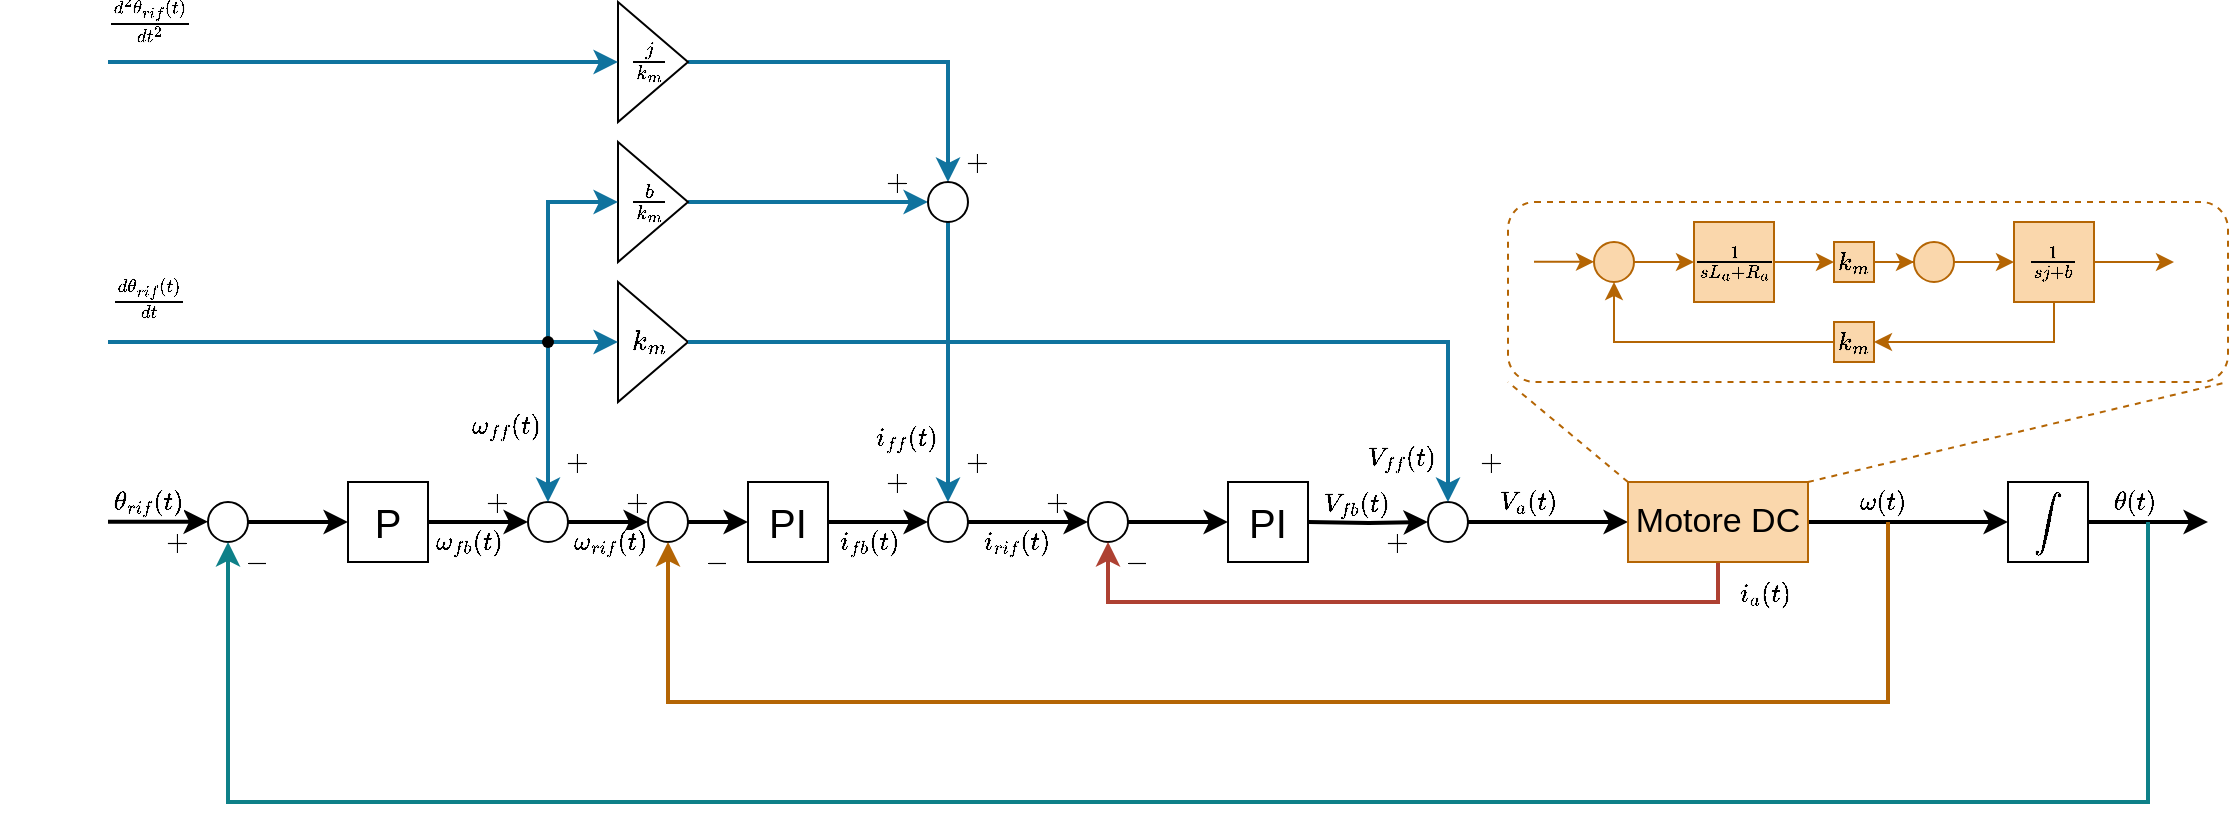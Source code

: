 <mxfile version="24.7.17">
  <diagram name="Pagina-1" id="4A0oew8YUE4pxpGcEKqX">
    <mxGraphModel dx="1183" dy="685" grid="1" gridSize="10" guides="1" tooltips="1" connect="1" arrows="1" fold="1" page="1" pageScale="1" pageWidth="827" pageHeight="1169" math="1" shadow="0">
      <root>
        <mxCell id="0" />
        <mxCell id="1" parent="0" />
        <mxCell id="kP2N72a48AvkfkjGi34w-88" value="" style="rounded=1;whiteSpace=wrap;html=1;fillColor=none;strokeColor=#b46504;dashed=1;" parent="1" vertex="1">
          <mxGeometry x="820" y="300" width="360" height="90" as="geometry" />
        </mxCell>
        <mxCell id="kP2N72a48AvkfkjGi34w-89" style="edgeStyle=orthogonalEdgeStyle;rounded=0;orthogonalLoop=1;jettySize=auto;html=1;entryX=0;entryY=0.5;entryDx=0;entryDy=0;strokeWidth=2;" parent="1" source="kP2N72a48AvkfkjGi34w-90" target="kP2N72a48AvkfkjGi34w-93" edge="1">
          <mxGeometry relative="1" as="geometry" />
        </mxCell>
        <mxCell id="kP2N72a48AvkfkjGi34w-90" value="" style="ellipse;whiteSpace=wrap;html=1;aspect=fixed;fillColor=none;" parent="1" vertex="1">
          <mxGeometry x="170" y="450" width="20" height="20" as="geometry" />
        </mxCell>
        <mxCell id="kP2N72a48AvkfkjGi34w-91" style="edgeStyle=orthogonalEdgeStyle;rounded=0;orthogonalLoop=1;jettySize=auto;html=1;entryX=0;entryY=0.5;entryDx=0;entryDy=0;strokeWidth=2;" parent="1" source="kP2N72a48AvkfkjGi34w-93" target="kP2N72a48AvkfkjGi34w-96" edge="1">
          <mxGeometry relative="1" as="geometry" />
        </mxCell>
        <mxCell id="kP2N72a48AvkfkjGi34w-92" value="\(\omega_{fb}(t)\)" style="edgeLabel;html=1;align=center;verticalAlign=middle;resizable=0;points=[];" parent="kP2N72a48AvkfkjGi34w-91" vertex="1" connectable="0">
          <mxGeometry x="-0.2" y="-1" relative="1" as="geometry">
            <mxPoint y="9" as="offset" />
          </mxGeometry>
        </mxCell>
        <mxCell id="kP2N72a48AvkfkjGi34w-93" value="P" style="rounded=0;whiteSpace=wrap;html=1;fillColor=none;fontSize=20;" parent="1" vertex="1">
          <mxGeometry x="240" y="440" width="40" height="40" as="geometry" />
        </mxCell>
        <mxCell id="kP2N72a48AvkfkjGi34w-94" style="edgeStyle=orthogonalEdgeStyle;rounded=0;orthogonalLoop=1;jettySize=auto;html=1;entryX=0;entryY=0.5;entryDx=0;entryDy=0;strokeWidth=2;" parent="1" source="kP2N72a48AvkfkjGi34w-96" target="kP2N72a48AvkfkjGi34w-98" edge="1">
          <mxGeometry relative="1" as="geometry" />
        </mxCell>
        <mxCell id="kP2N72a48AvkfkjGi34w-95" value="\(\omega_{rif}(t)\)" style="edgeLabel;html=1;align=center;verticalAlign=middle;resizable=0;points=[];" parent="kP2N72a48AvkfkjGi34w-94" vertex="1" connectable="0">
          <mxGeometry x="-0.432" relative="1" as="geometry">
            <mxPoint x="9" y="10" as="offset" />
          </mxGeometry>
        </mxCell>
        <mxCell id="kP2N72a48AvkfkjGi34w-96" value="" style="ellipse;whiteSpace=wrap;html=1;aspect=fixed;fillColor=none;" parent="1" vertex="1">
          <mxGeometry x="330" y="450" width="20" height="20" as="geometry" />
        </mxCell>
        <mxCell id="kP2N72a48AvkfkjGi34w-97" style="edgeStyle=orthogonalEdgeStyle;rounded=0;orthogonalLoop=1;jettySize=auto;html=1;entryX=0;entryY=0.5;entryDx=0;entryDy=0;strokeWidth=2;" parent="1" source="kP2N72a48AvkfkjGi34w-98" target="kP2N72a48AvkfkjGi34w-101" edge="1">
          <mxGeometry relative="1" as="geometry" />
        </mxCell>
        <mxCell id="kP2N72a48AvkfkjGi34w-98" value="" style="ellipse;whiteSpace=wrap;html=1;aspect=fixed;fillColor=none;" parent="1" vertex="1">
          <mxGeometry x="390" y="450" width="20" height="20" as="geometry" />
        </mxCell>
        <mxCell id="kP2N72a48AvkfkjGi34w-99" style="edgeStyle=orthogonalEdgeStyle;rounded=0;orthogonalLoop=1;jettySize=auto;html=1;entryX=0;entryY=0.5;entryDx=0;entryDy=0;strokeWidth=2;" parent="1" source="kP2N72a48AvkfkjGi34w-101" target="kP2N72a48AvkfkjGi34w-104" edge="1">
          <mxGeometry relative="1" as="geometry" />
        </mxCell>
        <mxCell id="kP2N72a48AvkfkjGi34w-100" value="\(i_{fb}(t)\)" style="edgeLabel;html=1;align=center;verticalAlign=middle;resizable=0;points=[];" parent="kP2N72a48AvkfkjGi34w-99" vertex="1" connectable="0">
          <mxGeometry x="-0.271" y="1" relative="1" as="geometry">
            <mxPoint x="2" y="11" as="offset" />
          </mxGeometry>
        </mxCell>
        <mxCell id="kP2N72a48AvkfkjGi34w-101" value="PI" style="rounded=0;whiteSpace=wrap;html=1;fillColor=none;fontSize=20;" parent="1" vertex="1">
          <mxGeometry x="440" y="440" width="40" height="40" as="geometry" />
        </mxCell>
        <mxCell id="kP2N72a48AvkfkjGi34w-102" style="edgeStyle=orthogonalEdgeStyle;rounded=0;orthogonalLoop=1;jettySize=auto;html=1;entryX=0;entryY=0.5;entryDx=0;entryDy=0;strokeWidth=2;" parent="1" source="kP2N72a48AvkfkjGi34w-104" target="kP2N72a48AvkfkjGi34w-112" edge="1">
          <mxGeometry relative="1" as="geometry" />
        </mxCell>
        <mxCell id="kP2N72a48AvkfkjGi34w-103" value="\(i_{rif}(t)\)" style="edgeLabel;html=1;align=center;verticalAlign=middle;resizable=0;points=[];" parent="kP2N72a48AvkfkjGi34w-102" vertex="1" connectable="0">
          <mxGeometry x="-0.217" y="1" relative="1" as="geometry">
            <mxPoint y="11" as="offset" />
          </mxGeometry>
        </mxCell>
        <mxCell id="kP2N72a48AvkfkjGi34w-104" value="" style="ellipse;whiteSpace=wrap;html=1;aspect=fixed;fillColor=none;" parent="1" vertex="1">
          <mxGeometry x="530" y="450" width="20" height="20" as="geometry" />
        </mxCell>
        <mxCell id="kP2N72a48AvkfkjGi34w-105" style="edgeStyle=orthogonalEdgeStyle;rounded=0;orthogonalLoop=1;jettySize=auto;html=1;entryX=0;entryY=0.5;entryDx=0;entryDy=0;strokeWidth=2;" parent="1" edge="1">
          <mxGeometry relative="1" as="geometry">
            <mxPoint x="120" y="459.83" as="sourcePoint" />
            <mxPoint x="170" y="459.83" as="targetPoint" />
          </mxGeometry>
        </mxCell>
        <mxCell id="kP2N72a48AvkfkjGi34w-106" value="\(\theta_{rif}(t)\)" style="edgeLabel;html=1;align=center;verticalAlign=middle;resizable=0;points=[];" parent="kP2N72a48AvkfkjGi34w-105" vertex="1" connectable="0">
          <mxGeometry x="-0.64" relative="1" as="geometry">
            <mxPoint x="11" y="-10" as="offset" />
          </mxGeometry>
        </mxCell>
        <mxCell id="kP2N72a48AvkfkjGi34w-107" value="\(+\)" style="text;html=1;align=center;verticalAlign=middle;whiteSpace=wrap;rounded=0;" parent="1" vertex="1">
          <mxGeometry x="140" y="460" width="30" height="20" as="geometry" />
        </mxCell>
        <mxCell id="kP2N72a48AvkfkjGi34w-108" value="\(-\)" style="text;html=1;align=center;verticalAlign=middle;whiteSpace=wrap;rounded=0;" parent="1" vertex="1">
          <mxGeometry x="180" y="470" width="30" height="20" as="geometry" />
        </mxCell>
        <mxCell id="kP2N72a48AvkfkjGi34w-109" value="\(+\)" style="text;html=1;align=center;verticalAlign=middle;whiteSpace=wrap;rounded=0;" parent="1" vertex="1">
          <mxGeometry x="300" y="440" width="30" height="20" as="geometry" />
        </mxCell>
        <mxCell id="kP2N72a48AvkfkjGi34w-110" value="\(+\)" style="text;html=1;align=center;verticalAlign=middle;whiteSpace=wrap;rounded=0;" parent="1" vertex="1">
          <mxGeometry x="340" y="420" width="30" height="20" as="geometry" />
        </mxCell>
        <mxCell id="kP2N72a48AvkfkjGi34w-111" style="edgeStyle=orthogonalEdgeStyle;rounded=0;orthogonalLoop=1;jettySize=auto;html=1;entryX=0;entryY=0.5;entryDx=0;entryDy=0;strokeWidth=2;" parent="1" source="kP2N72a48AvkfkjGi34w-112" target="kP2N72a48AvkfkjGi34w-113" edge="1">
          <mxGeometry relative="1" as="geometry" />
        </mxCell>
        <mxCell id="kP2N72a48AvkfkjGi34w-112" value="" style="ellipse;whiteSpace=wrap;html=1;aspect=fixed;fillColor=none;" parent="1" vertex="1">
          <mxGeometry x="610" y="450" width="20" height="20" as="geometry" />
        </mxCell>
        <mxCell id="kP2N72a48AvkfkjGi34w-113" value="PI" style="rounded=0;whiteSpace=wrap;html=1;fillColor=none;fontSize=20;" parent="1" vertex="1">
          <mxGeometry x="680" y="440" width="40" height="40" as="geometry" />
        </mxCell>
        <mxCell id="kP2N72a48AvkfkjGi34w-114" style="edgeStyle=orthogonalEdgeStyle;rounded=0;orthogonalLoop=1;jettySize=auto;html=1;entryX=0;entryY=0.5;entryDx=0;entryDy=0;strokeWidth=2;" parent="1" target="kP2N72a48AvkfkjGi34w-118" edge="1">
          <mxGeometry relative="1" as="geometry">
            <mxPoint x="720" y="460" as="sourcePoint" />
          </mxGeometry>
        </mxCell>
        <mxCell id="kP2N72a48AvkfkjGi34w-115" value="\(V_{fb}(t)\)" style="edgeLabel;html=1;align=center;verticalAlign=middle;resizable=0;points=[];" parent="kP2N72a48AvkfkjGi34w-114" vertex="1" connectable="0">
          <mxGeometry x="-0.217" y="1" relative="1" as="geometry">
            <mxPoint y="-9" as="offset" />
          </mxGeometry>
        </mxCell>
        <mxCell id="kP2N72a48AvkfkjGi34w-116" style="edgeStyle=orthogonalEdgeStyle;rounded=0;orthogonalLoop=1;jettySize=auto;html=1;strokeWidth=2;" parent="1" source="kP2N72a48AvkfkjGi34w-118" edge="1">
          <mxGeometry relative="1" as="geometry">
            <mxPoint x="880" y="460" as="targetPoint" />
          </mxGeometry>
        </mxCell>
        <mxCell id="kP2N72a48AvkfkjGi34w-117" value="\(V_a(t)\)" style="edgeLabel;html=1;align=center;verticalAlign=middle;resizable=0;points=[];" parent="kP2N72a48AvkfkjGi34w-116" vertex="1" connectable="0">
          <mxGeometry x="-0.261" relative="1" as="geometry">
            <mxPoint y="-10" as="offset" />
          </mxGeometry>
        </mxCell>
        <mxCell id="kP2N72a48AvkfkjGi34w-118" value="" style="ellipse;whiteSpace=wrap;html=1;aspect=fixed;fillColor=none;" parent="1" vertex="1">
          <mxGeometry x="780" y="450" width="20" height="20" as="geometry" />
        </mxCell>
        <mxCell id="kP2N72a48AvkfkjGi34w-119" style="edgeStyle=orthogonalEdgeStyle;rounded=0;orthogonalLoop=1;jettySize=auto;html=1;strokeWidth=2;" parent="1" source="kP2N72a48AvkfkjGi34w-122" edge="1">
          <mxGeometry relative="1" as="geometry">
            <mxPoint x="1070" y="460" as="targetPoint" />
          </mxGeometry>
        </mxCell>
        <mxCell id="kP2N72a48AvkfkjGi34w-120" value="\(\omega(t)\)" style="edgeLabel;html=1;align=center;verticalAlign=middle;resizable=0;points=[];" parent="kP2N72a48AvkfkjGi34w-119" vertex="1" connectable="0">
          <mxGeometry x="-0.333" relative="1" as="geometry">
            <mxPoint x="3" y="-10" as="offset" />
          </mxGeometry>
        </mxCell>
        <mxCell id="kP2N72a48AvkfkjGi34w-121" style="edgeStyle=orthogonalEdgeStyle;rounded=0;orthogonalLoop=1;jettySize=auto;html=1;entryX=0.5;entryY=1;entryDx=0;entryDy=0;fillColor=#fad9d5;strokeColor=#ae4132;strokeWidth=2;" parent="1" source="kP2N72a48AvkfkjGi34w-122" target="kP2N72a48AvkfkjGi34w-112" edge="1">
          <mxGeometry relative="1" as="geometry">
            <Array as="points">
              <mxPoint x="925" y="500" />
              <mxPoint x="620" y="500" />
            </Array>
          </mxGeometry>
        </mxCell>
        <mxCell id="kP2N72a48AvkfkjGi34w-122" value="Motore DC" style="rounded=0;whiteSpace=wrap;html=1;fillColor=#fad7ac;fontSize=17;strokeColor=#b46504;" parent="1" vertex="1">
          <mxGeometry x="880" y="440" width="90" height="40" as="geometry" />
        </mxCell>
        <mxCell id="kP2N72a48AvkfkjGi34w-123" style="edgeStyle=orthogonalEdgeStyle;rounded=0;orthogonalLoop=1;jettySize=auto;html=1;strokeWidth=2;" parent="1" source="kP2N72a48AvkfkjGi34w-125" edge="1">
          <mxGeometry relative="1" as="geometry">
            <mxPoint x="1170" y="460" as="targetPoint" />
          </mxGeometry>
        </mxCell>
        <mxCell id="kP2N72a48AvkfkjGi34w-124" value="\(\theta(t)\)" style="edgeLabel;html=1;align=center;verticalAlign=middle;resizable=0;points=[];" parent="kP2N72a48AvkfkjGi34w-123" vertex="1" connectable="0">
          <mxGeometry x="-0.242" y="-1" relative="1" as="geometry">
            <mxPoint y="-11" as="offset" />
          </mxGeometry>
        </mxCell>
        <mxCell id="kP2N72a48AvkfkjGi34w-125" value="\(\displaystyle\int\)" style="rounded=0;whiteSpace=wrap;html=1;fillColor=none;fontSize=12;" parent="1" vertex="1">
          <mxGeometry x="1070" y="440" width="40" height="40" as="geometry" />
        </mxCell>
        <mxCell id="kP2N72a48AvkfkjGi34w-126" value="\(k_m\)&amp;nbsp;" style="triangle;whiteSpace=wrap;html=1;fillColor=none;" parent="1" vertex="1">
          <mxGeometry x="375" y="340" width="35" height="60" as="geometry" />
        </mxCell>
        <mxCell id="kP2N72a48AvkfkjGi34w-127" style="edgeStyle=orthogonalEdgeStyle;rounded=0;orthogonalLoop=1;jettySize=auto;html=1;entryX=0;entryY=0.5;entryDx=0;entryDy=0;fillColor=#b1ddf0;strokeColor=#10739e;strokeWidth=2;" parent="1" source="kP2N72a48AvkfkjGi34w-128" target="kP2N72a48AvkfkjGi34w-142" edge="1">
          <mxGeometry relative="1" as="geometry" />
        </mxCell>
        <mxCell id="kP2N72a48AvkfkjGi34w-128" value="\(\frac{b}{k_m}\)&amp;nbsp;" style="triangle;whiteSpace=wrap;html=1;fillColor=none;" parent="1" vertex="1">
          <mxGeometry x="375" y="270" width="35" height="60" as="geometry" />
        </mxCell>
        <mxCell id="kP2N72a48AvkfkjGi34w-129" style="edgeStyle=orthogonalEdgeStyle;rounded=0;orthogonalLoop=1;jettySize=auto;html=1;entryX=0.5;entryY=0;entryDx=0;entryDy=0;fillColor=#b1ddf0;strokeColor=#10739e;strokeWidth=2;" parent="1" source="kP2N72a48AvkfkjGi34w-130" target="kP2N72a48AvkfkjGi34w-142" edge="1">
          <mxGeometry relative="1" as="geometry" />
        </mxCell>
        <mxCell id="kP2N72a48AvkfkjGi34w-130" value="\(\frac{j}{k_m}\)&amp;nbsp;" style="triangle;whiteSpace=wrap;html=1;fillColor=none;" parent="1" vertex="1">
          <mxGeometry x="375" y="200" width="35" height="60" as="geometry" />
        </mxCell>
        <mxCell id="kP2N72a48AvkfkjGi34w-131" value="" style="endArrow=classic;html=1;rounded=0;entryX=0;entryY=0.5;entryDx=0;entryDy=0;fillColor=#b1ddf0;strokeColor=#10739e;strokeWidth=2;" parent="1" source="kP2N72a48AvkfkjGi34w-138" target="kP2N72a48AvkfkjGi34w-126" edge="1">
          <mxGeometry width="50" height="50" relative="1" as="geometry">
            <mxPoint x="120" y="370" as="sourcePoint" />
            <mxPoint x="350" y="370" as="targetPoint" />
          </mxGeometry>
        </mxCell>
        <mxCell id="kP2N72a48AvkfkjGi34w-132" value="\(\frac{d\theta_{rif}(t)}{dt}\)" style="edgeLabel;html=1;align=center;verticalAlign=middle;resizable=0;points=[];" parent="1" vertex="1" connectable="0">
          <mxGeometry x="139.998" y="340.0" as="geometry">
            <mxPoint y="8" as="offset" />
          </mxGeometry>
        </mxCell>
        <mxCell id="kP2N72a48AvkfkjGi34w-133" value="" style="endArrow=classic;html=1;rounded=0;entryX=0;entryY=0.5;entryDx=0;entryDy=0;fillColor=#b1ddf0;strokeColor=#10739e;strokeWidth=2;" parent="1" edge="1">
          <mxGeometry width="50" height="50" relative="1" as="geometry">
            <mxPoint x="120" y="230" as="sourcePoint" />
            <mxPoint x="375" y="230" as="targetPoint" />
          </mxGeometry>
        </mxCell>
        <mxCell id="kP2N72a48AvkfkjGi34w-134" value="\(\frac{d^2\theta_{rif}(t)}{dt^2}\)" style="edgeLabel;html=1;align=center;verticalAlign=middle;resizable=0;points=[];" parent="1" vertex="1" connectable="0">
          <mxGeometry x="139.998" y="200.0" as="geometry">
            <mxPoint y="8" as="offset" />
          </mxGeometry>
        </mxCell>
        <mxCell id="kP2N72a48AvkfkjGi34w-135" value="" style="endArrow=none;html=1;rounded=0;entryDx=0;entryDy=0;endFill=0;fillColor=#b1ddf0;strokeColor=#10739e;strokeWidth=2;" parent="1" target="kP2N72a48AvkfkjGi34w-138" edge="1">
          <mxGeometry width="50" height="50" relative="1" as="geometry">
            <mxPoint x="120" y="370" as="sourcePoint" />
            <mxPoint x="375" y="370" as="targetPoint" />
          </mxGeometry>
        </mxCell>
        <mxCell id="kP2N72a48AvkfkjGi34w-136" style="edgeStyle=orthogonalEdgeStyle;rounded=0;orthogonalLoop=1;jettySize=auto;html=1;entryX=0.5;entryY=0;entryDx=0;entryDy=0;fillColor=#b1ddf0;strokeColor=#10739e;strokeWidth=2;" parent="1" source="kP2N72a48AvkfkjGi34w-138" target="kP2N72a48AvkfkjGi34w-96" edge="1">
          <mxGeometry relative="1" as="geometry" />
        </mxCell>
        <mxCell id="kP2N72a48AvkfkjGi34w-137" style="edgeStyle=orthogonalEdgeStyle;rounded=0;orthogonalLoop=1;jettySize=auto;html=1;entryX=0;entryY=0.5;entryDx=0;entryDy=0;fillColor=#b1ddf0;strokeColor=#10739e;strokeWidth=2;" parent="1" source="kP2N72a48AvkfkjGi34w-138" target="kP2N72a48AvkfkjGi34w-128" edge="1">
          <mxGeometry relative="1" as="geometry">
            <Array as="points">
              <mxPoint x="340" y="300" />
            </Array>
          </mxGeometry>
        </mxCell>
        <mxCell id="kP2N72a48AvkfkjGi34w-138" value="" style="shape=waypoint;sketch=0;fillStyle=solid;size=6;pointerEvents=1;points=[];fillColor=none;resizable=0;rotatable=0;perimeter=centerPerimeter;snapToPoint=1;" parent="1" vertex="1">
          <mxGeometry x="330" y="360" width="20" height="20" as="geometry" />
        </mxCell>
        <mxCell id="kP2N72a48AvkfkjGi34w-139" value="\(\omega_{ff}(t)\)" style="edgeLabel;html=1;align=center;verticalAlign=middle;resizable=0;points=[];" parent="1" vertex="1" connectable="0">
          <mxGeometry x="310" y="470" as="geometry">
            <mxPoint x="9" y="-58" as="offset" />
          </mxGeometry>
        </mxCell>
        <mxCell id="kP2N72a48AvkfkjGi34w-140" style="edgeStyle=orthogonalEdgeStyle;rounded=0;orthogonalLoop=1;jettySize=auto;html=1;entryX=0.5;entryY=0;entryDx=0;entryDy=0;fillColor=#b1ddf0;strokeColor=#10739e;strokeWidth=2;" parent="1" source="kP2N72a48AvkfkjGi34w-142" target="kP2N72a48AvkfkjGi34w-104" edge="1">
          <mxGeometry relative="1" as="geometry" />
        </mxCell>
        <mxCell id="kP2N72a48AvkfkjGi34w-141" style="edgeStyle=orthogonalEdgeStyle;rounded=0;orthogonalLoop=1;jettySize=auto;html=1;entryX=0.5;entryY=0;entryDx=0;entryDy=0;fillColor=#b1ddf0;strokeColor=#10739e;strokeWidth=2;exitX=1;exitY=0.5;exitDx=0;exitDy=0;" parent="1" source="kP2N72a48AvkfkjGi34w-126" target="kP2N72a48AvkfkjGi34w-118" edge="1">
          <mxGeometry relative="1" as="geometry">
            <Array as="points">
              <mxPoint x="790" y="370" />
            </Array>
          </mxGeometry>
        </mxCell>
        <mxCell id="kP2N72a48AvkfkjGi34w-142" value="" style="ellipse;whiteSpace=wrap;html=1;aspect=fixed;fillColor=none;" parent="1" vertex="1">
          <mxGeometry x="530" y="290" width="20" height="20" as="geometry" />
        </mxCell>
        <mxCell id="kP2N72a48AvkfkjGi34w-143" value="\(+\)" style="text;html=1;align=center;verticalAlign=middle;whiteSpace=wrap;rounded=0;" parent="1" vertex="1">
          <mxGeometry x="500" y="280" width="30" height="20" as="geometry" />
        </mxCell>
        <mxCell id="kP2N72a48AvkfkjGi34w-144" value="\(+\)" style="text;html=1;align=center;verticalAlign=middle;whiteSpace=wrap;rounded=0;" parent="1" vertex="1">
          <mxGeometry x="540" y="270" width="30" height="20" as="geometry" />
        </mxCell>
        <mxCell id="kP2N72a48AvkfkjGi34w-145" value="\(+\)" style="text;html=1;align=center;verticalAlign=middle;whiteSpace=wrap;rounded=0;" parent="1" vertex="1">
          <mxGeometry x="540" y="420" width="30" height="20" as="geometry" />
        </mxCell>
        <mxCell id="kP2N72a48AvkfkjGi34w-146" value="\(+\)" style="text;html=1;align=center;verticalAlign=middle;whiteSpace=wrap;rounded=0;" parent="1" vertex="1">
          <mxGeometry x="500" y="430" width="30" height="20" as="geometry" />
        </mxCell>
        <mxCell id="kP2N72a48AvkfkjGi34w-147" value="\(i_{ff}(t)\)" style="edgeLabel;html=1;align=center;verticalAlign=middle;resizable=0;points=[];" parent="1" vertex="1" connectable="0">
          <mxGeometry x="489.997" y="480" as="geometry">
            <mxPoint x="29" y="-62" as="offset" />
          </mxGeometry>
        </mxCell>
        <mxCell id="kP2N72a48AvkfkjGi34w-148" value="\(+\)" style="text;html=1;align=center;verticalAlign=middle;whiteSpace=wrap;rounded=0;" parent="1" vertex="1">
          <mxGeometry x="797" y="420" width="30" height="20" as="geometry" />
        </mxCell>
        <mxCell id="kP2N72a48AvkfkjGi34w-149" value="\(+\)" style="text;html=1;align=center;verticalAlign=middle;whiteSpace=wrap;rounded=0;" parent="1" vertex="1">
          <mxGeometry x="750" y="460" width="30" height="20" as="geometry" />
        </mxCell>
        <mxCell id="kP2N72a48AvkfkjGi34w-150" value="\(V_{ff}(t)\)" style="edgeLabel;html=1;align=center;verticalAlign=middle;resizable=0;points=[];" parent="1" vertex="1" connectable="0">
          <mxGeometry x="753.823" y="460.409" as="geometry">
            <mxPoint x="12" y="-33" as="offset" />
          </mxGeometry>
        </mxCell>
        <mxCell id="kP2N72a48AvkfkjGi34w-151" value="\(i_a(t)\)" style="edgeLabel;html=1;align=center;verticalAlign=middle;resizable=0;points=[];" parent="1" vertex="1" connectable="0">
          <mxGeometry x="940.0" y="500" as="geometry">
            <mxPoint x="8" y="-4" as="offset" />
          </mxGeometry>
        </mxCell>
        <mxCell id="kP2N72a48AvkfkjGi34w-152" value="\(+\)" style="text;html=1;align=center;verticalAlign=middle;whiteSpace=wrap;rounded=0;" parent="1" vertex="1">
          <mxGeometry x="580" y="440" width="30" height="20" as="geometry" />
        </mxCell>
        <mxCell id="kP2N72a48AvkfkjGi34w-153" value="\(-\)" style="text;html=1;align=center;verticalAlign=middle;whiteSpace=wrap;rounded=0;" parent="1" vertex="1">
          <mxGeometry x="620" y="470" width="30" height="20" as="geometry" />
        </mxCell>
        <mxCell id="kP2N72a48AvkfkjGi34w-154" value="\(+\)" style="text;html=1;align=center;verticalAlign=middle;whiteSpace=wrap;rounded=0;" parent="1" vertex="1">
          <mxGeometry x="370" y="440" width="30" height="20" as="geometry" />
        </mxCell>
        <mxCell id="kP2N72a48AvkfkjGi34w-155" value="\(-\)" style="text;html=1;align=center;verticalAlign=middle;whiteSpace=wrap;rounded=0;" parent="1" vertex="1">
          <mxGeometry x="410" y="470" width="30" height="20" as="geometry" />
        </mxCell>
        <mxCell id="kP2N72a48AvkfkjGi34w-156" value="" style="endArrow=classic;html=1;rounded=0;entryX=0.5;entryY=1;entryDx=0;entryDy=0;fillColor=#fad7ac;strokeColor=#b46504;strokeWidth=2;" parent="1" target="kP2N72a48AvkfkjGi34w-98" edge="1">
          <mxGeometry width="50" height="50" relative="1" as="geometry">
            <mxPoint x="1010" y="460" as="sourcePoint" />
            <mxPoint x="650" y="390" as="targetPoint" />
            <Array as="points">
              <mxPoint x="1010" y="550" />
              <mxPoint x="400" y="550" />
            </Array>
          </mxGeometry>
        </mxCell>
        <mxCell id="kP2N72a48AvkfkjGi34w-157" value="" style="endArrow=classic;html=1;rounded=0;entryX=0.5;entryY=1;entryDx=0;entryDy=0;fillColor=#b0e3e6;strokeColor=#0e8088;strokeWidth=2;" parent="1" target="kP2N72a48AvkfkjGi34w-90" edge="1">
          <mxGeometry width="50" height="50" relative="1" as="geometry">
            <mxPoint x="1140" y="460" as="sourcePoint" />
            <mxPoint x="670" y="520" as="targetPoint" />
            <Array as="points">
              <mxPoint x="1140" y="600" />
              <mxPoint x="180" y="600" />
            </Array>
          </mxGeometry>
        </mxCell>
        <mxCell id="kP2N72a48AvkfkjGi34w-158" style="edgeStyle=orthogonalEdgeStyle;rounded=0;orthogonalLoop=1;jettySize=auto;html=1;entryX=0;entryY=0.5;entryDx=0;entryDy=0;fillColor=#fad7ac;strokeColor=#b46504;" parent="1" source="kP2N72a48AvkfkjGi34w-159" target="kP2N72a48AvkfkjGi34w-161" edge="1">
          <mxGeometry relative="1" as="geometry" />
        </mxCell>
        <mxCell id="kP2N72a48AvkfkjGi34w-159" value="" style="ellipse;whiteSpace=wrap;html=1;aspect=fixed;fillColor=#fad7ac;strokeColor=#b46504;" parent="1" vertex="1">
          <mxGeometry x="863" y="320" width="20" height="20" as="geometry" />
        </mxCell>
        <mxCell id="kP2N72a48AvkfkjGi34w-160" style="edgeStyle=orthogonalEdgeStyle;rounded=0;orthogonalLoop=1;jettySize=auto;html=1;fillColor=#fad7ac;strokeColor=#b46504;" parent="1" source="kP2N72a48AvkfkjGi34w-161" edge="1">
          <mxGeometry relative="1" as="geometry">
            <mxPoint x="983" y="330" as="targetPoint" />
          </mxGeometry>
        </mxCell>
        <mxCell id="kP2N72a48AvkfkjGi34w-161" value="\(\frac{1}{sL_a+R_a}\)" style="rounded=0;whiteSpace=wrap;html=1;fillColor=#fad7ac;fontSize=11;strokeColor=#b46504;" parent="1" vertex="1">
          <mxGeometry x="913" y="310" width="40" height="40" as="geometry" />
        </mxCell>
        <mxCell id="kP2N72a48AvkfkjGi34w-162" style="edgeStyle=orthogonalEdgeStyle;rounded=0;orthogonalLoop=1;jettySize=auto;html=1;fillColor=#fad7ac;strokeColor=#b46504;" parent="1" source="kP2N72a48AvkfkjGi34w-163" target="kP2N72a48AvkfkjGi34w-164" edge="1">
          <mxGeometry relative="1" as="geometry" />
        </mxCell>
        <mxCell id="kP2N72a48AvkfkjGi34w-163" value="\(k_m\)" style="rounded=0;whiteSpace=wrap;html=1;fillColor=#fad7ac;fontSize=11;strokeColor=#b46504;" parent="1" vertex="1">
          <mxGeometry x="983" y="320" width="20" height="20" as="geometry" />
        </mxCell>
        <mxCell id="kP2N72a48AvkfkjGi34w-164" value="" style="ellipse;whiteSpace=wrap;html=1;aspect=fixed;fillColor=#fad7ac;strokeColor=#b46504;" parent="1" vertex="1">
          <mxGeometry x="1023" y="320" width="20" height="20" as="geometry" />
        </mxCell>
        <mxCell id="kP2N72a48AvkfkjGi34w-165" style="edgeStyle=orthogonalEdgeStyle;rounded=0;orthogonalLoop=1;jettySize=auto;html=1;entryX=0;entryY=0.5;entryDx=0;entryDy=0;fillColor=#fad7ac;strokeColor=#b46504;" parent="1" target="kP2N72a48AvkfkjGi34w-168" edge="1">
          <mxGeometry relative="1" as="geometry">
            <mxPoint x="1043" y="330" as="sourcePoint" />
          </mxGeometry>
        </mxCell>
        <mxCell id="kP2N72a48AvkfkjGi34w-166" style="edgeStyle=orthogonalEdgeStyle;rounded=0;orthogonalLoop=1;jettySize=auto;html=1;fillColor=#fad7ac;strokeColor=#b46504;" parent="1" source="kP2N72a48AvkfkjGi34w-168" edge="1">
          <mxGeometry relative="1" as="geometry">
            <mxPoint x="1153" y="330" as="targetPoint" />
          </mxGeometry>
        </mxCell>
        <mxCell id="kP2N72a48AvkfkjGi34w-167" style="edgeStyle=orthogonalEdgeStyle;rounded=0;orthogonalLoop=1;jettySize=auto;html=1;entryX=1;entryY=0.5;entryDx=0;entryDy=0;fillColor=#fad7ac;strokeColor=#b46504;" parent="1" source="kP2N72a48AvkfkjGi34w-168" target="kP2N72a48AvkfkjGi34w-170" edge="1">
          <mxGeometry relative="1" as="geometry">
            <Array as="points">
              <mxPoint x="1093" y="370" />
            </Array>
          </mxGeometry>
        </mxCell>
        <mxCell id="kP2N72a48AvkfkjGi34w-168" value="\(\frac{1}{sj+b}\)" style="rounded=0;whiteSpace=wrap;html=1;fillColor=#fad7ac;fontSize=11;strokeColor=#b46504;" parent="1" vertex="1">
          <mxGeometry x="1073" y="310" width="40" height="40" as="geometry" />
        </mxCell>
        <mxCell id="kP2N72a48AvkfkjGi34w-169" style="edgeStyle=orthogonalEdgeStyle;rounded=0;orthogonalLoop=1;jettySize=auto;html=1;entryX=0.5;entryY=1;entryDx=0;entryDy=0;fillColor=#fad7ac;strokeColor=#b46504;" parent="1" source="kP2N72a48AvkfkjGi34w-170" target="kP2N72a48AvkfkjGi34w-159" edge="1">
          <mxGeometry relative="1" as="geometry" />
        </mxCell>
        <mxCell id="kP2N72a48AvkfkjGi34w-170" value="\(k_m\)" style="rounded=0;whiteSpace=wrap;html=1;fillColor=#fad7ac;fontSize=11;strokeColor=#b46504;" parent="1" vertex="1">
          <mxGeometry x="983" y="360" width="20" height="20" as="geometry" />
        </mxCell>
        <mxCell id="kP2N72a48AvkfkjGi34w-171" style="edgeStyle=orthogonalEdgeStyle;rounded=0;orthogonalLoop=1;jettySize=auto;html=1;entryX=0;entryY=0.5;entryDx=0;entryDy=0;fillColor=#fad7ac;strokeColor=#b46504;" parent="1" edge="1">
          <mxGeometry relative="1" as="geometry">
            <mxPoint x="833" y="329.88" as="sourcePoint" />
            <mxPoint x="863" y="329.88" as="targetPoint" />
          </mxGeometry>
        </mxCell>
        <mxCell id="kP2N72a48AvkfkjGi34w-172" value="" style="endArrow=none;dashed=1;html=1;strokeWidth=1;rounded=0;entryX=1;entryY=1;entryDx=0;entryDy=0;fillColor=#fad7ac;strokeColor=#b46504;" parent="1" target="kP2N72a48AvkfkjGi34w-88" edge="1">
          <mxGeometry width="50" height="50" relative="1" as="geometry">
            <mxPoint x="970" y="440" as="sourcePoint" />
            <mxPoint x="1020" y="390" as="targetPoint" />
          </mxGeometry>
        </mxCell>
        <mxCell id="kP2N72a48AvkfkjGi34w-173" value="" style="endArrow=none;dashed=1;html=1;strokeWidth=1;rounded=0;entryX=0;entryY=1;entryDx=0;entryDy=0;fillColor=#fad7ac;strokeColor=#b46504;" parent="1" target="kP2N72a48AvkfkjGi34w-88" edge="1">
          <mxGeometry width="50" height="50" relative="1" as="geometry">
            <mxPoint x="880" y="440" as="sourcePoint" />
            <mxPoint x="930" y="390" as="targetPoint" />
          </mxGeometry>
        </mxCell>
      </root>
    </mxGraphModel>
  </diagram>
</mxfile>
